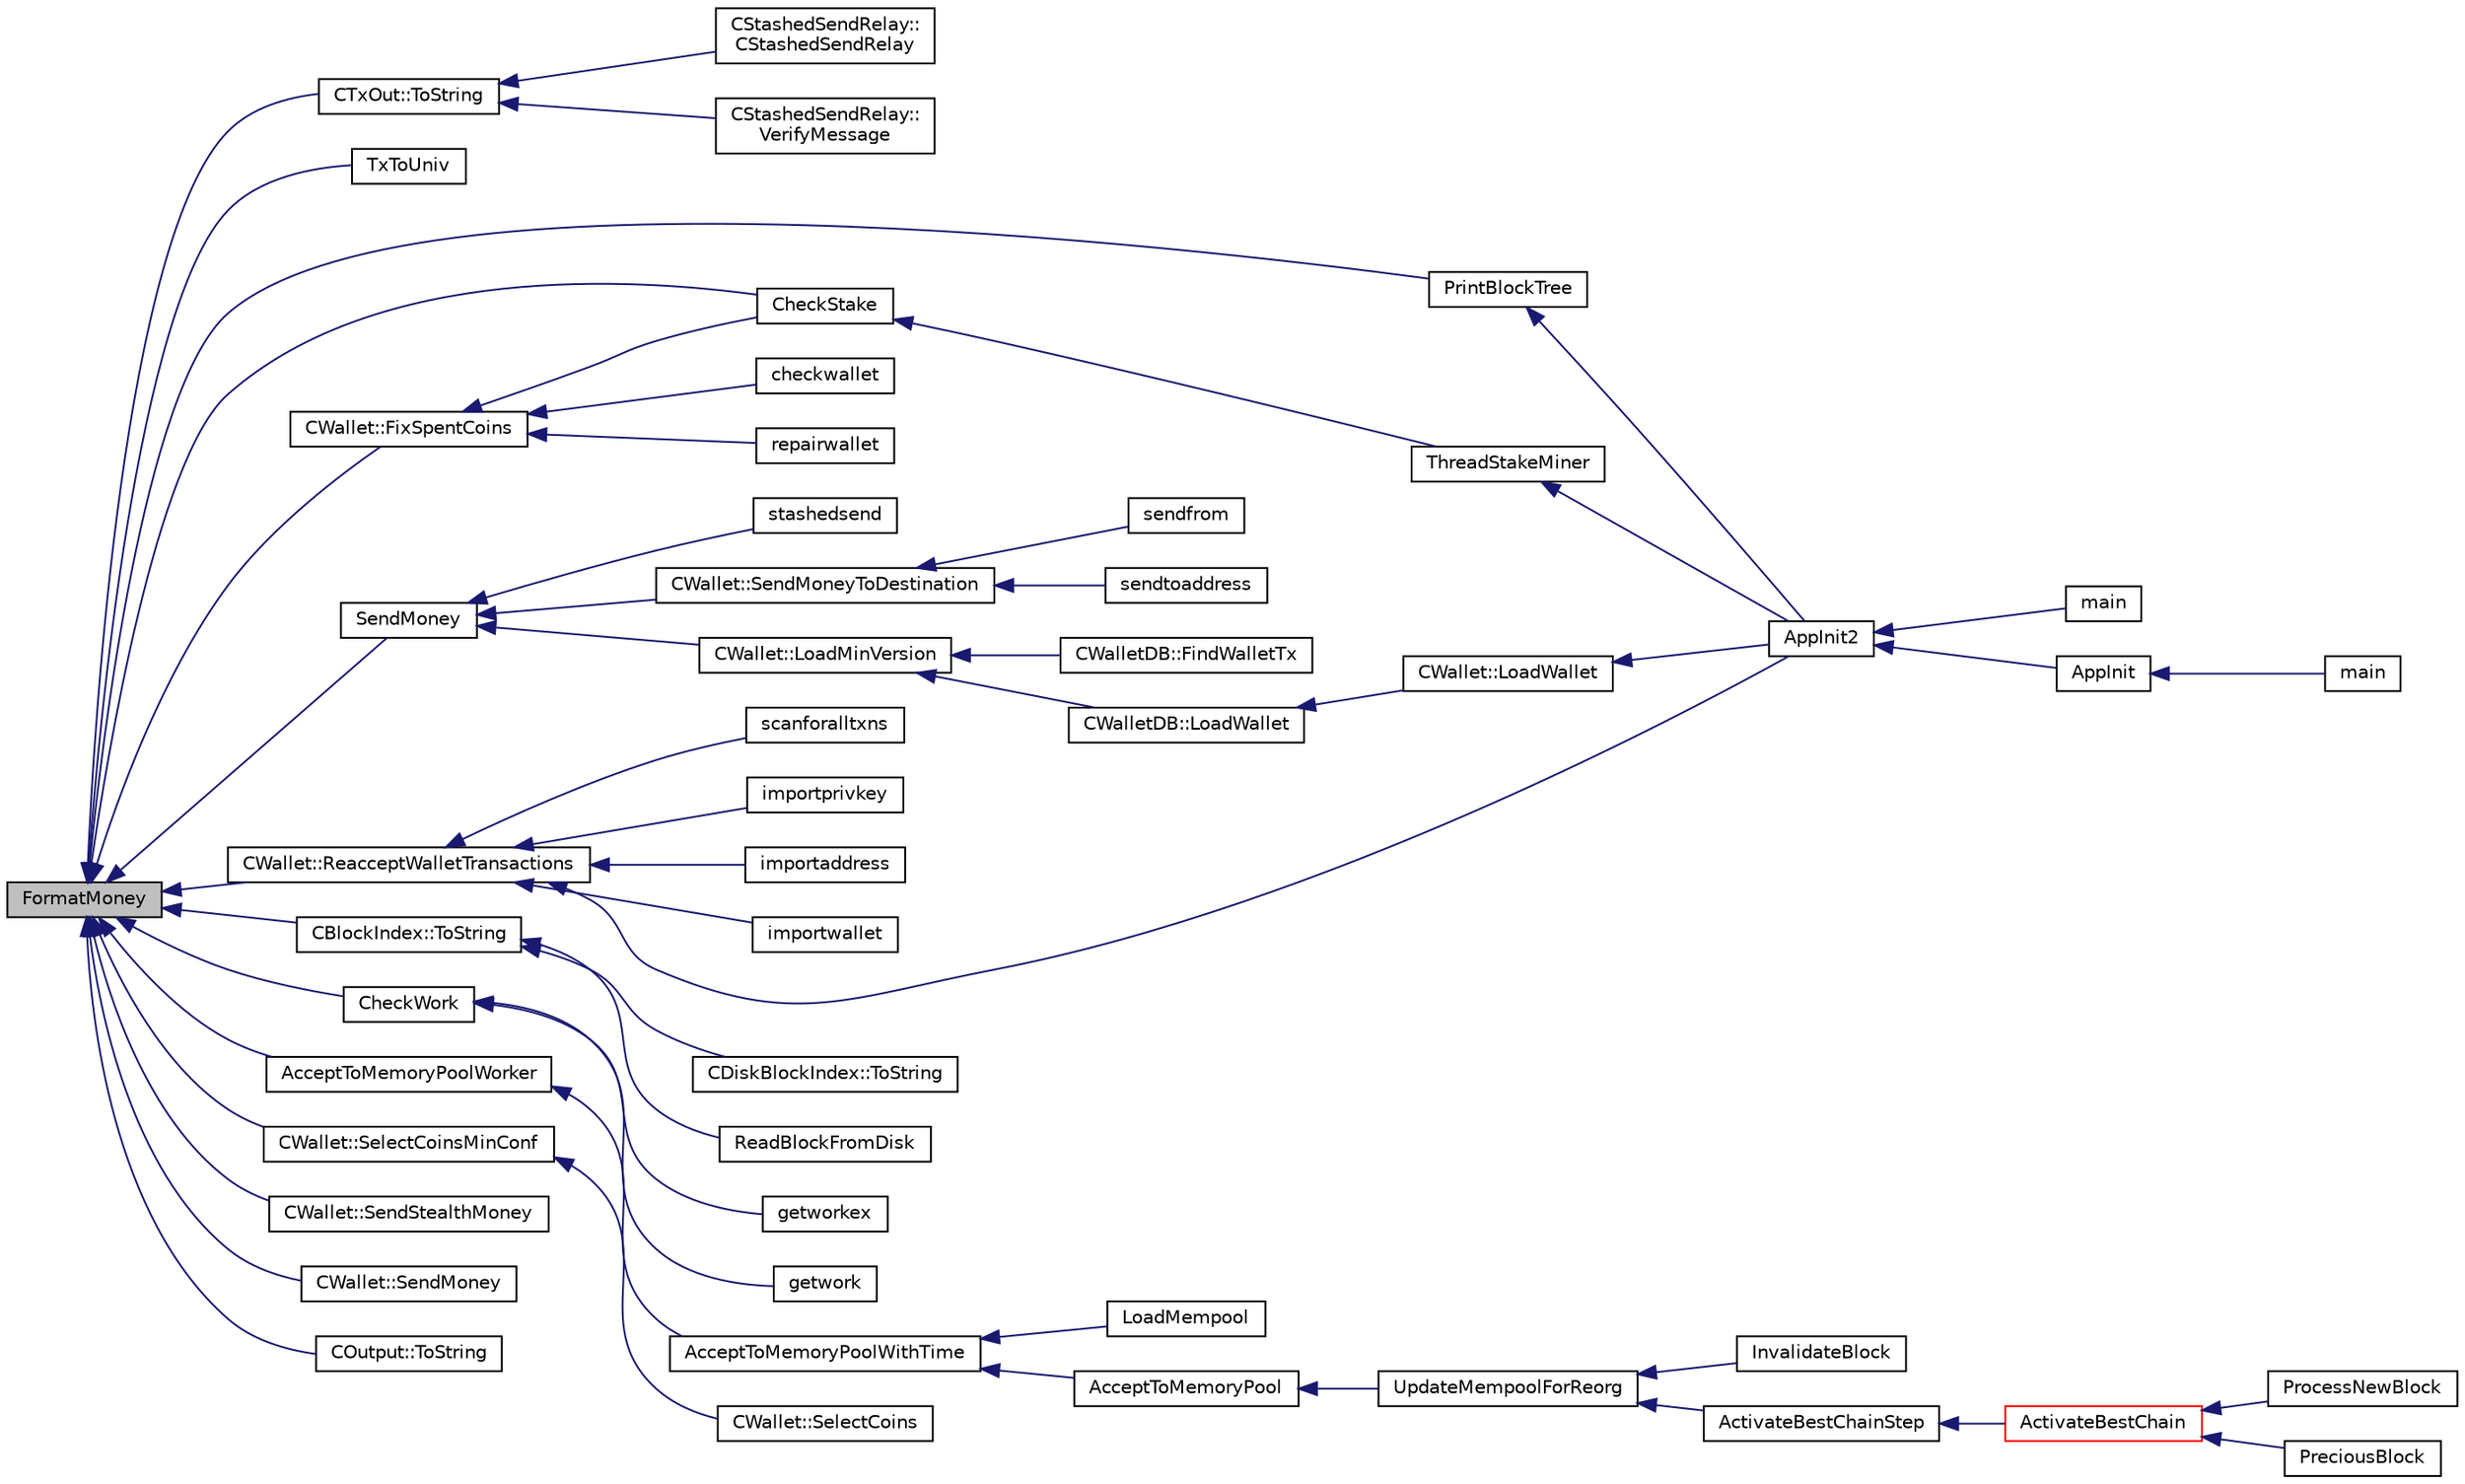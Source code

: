 digraph "FormatMoney"
{
  edge [fontname="Helvetica",fontsize="10",labelfontname="Helvetica",labelfontsize="10"];
  node [fontname="Helvetica",fontsize="10",shape=record];
  rankdir="LR";
  Node1168 [label="FormatMoney",height=0.2,width=0.4,color="black", fillcolor="grey75", style="filled", fontcolor="black"];
  Node1168 -> Node1169 [dir="back",color="midnightblue",fontsize="10",style="solid",fontname="Helvetica"];
  Node1169 [label="CTxOut::ToString",height=0.2,width=0.4,color="black", fillcolor="white", style="filled",URL="$d2/db7/class_c_tx_out.html#affdc44390970a14812fe9179768495ef"];
  Node1169 -> Node1170 [dir="back",color="midnightblue",fontsize="10",style="solid",fontname="Helvetica"];
  Node1170 [label="CStashedSendRelay::\lCStashedSendRelay",height=0.2,width=0.4,color="black", fillcolor="white", style="filled",URL="$d2/d25/class_c_stashed_send_relay.html#ac4f08ff3af1c8730a259abe6dc0972f5"];
  Node1169 -> Node1171 [dir="back",color="midnightblue",fontsize="10",style="solid",fontname="Helvetica"];
  Node1171 [label="CStashedSendRelay::\lVerifyMessage",height=0.2,width=0.4,color="black", fillcolor="white", style="filled",URL="$d2/d25/class_c_stashed_send_relay.html#afbd1e6eeec3e89109d9fcb0d899da517"];
  Node1168 -> Node1172 [dir="back",color="midnightblue",fontsize="10",style="solid",fontname="Helvetica"];
  Node1172 [label="TxToUniv",height=0.2,width=0.4,color="black", fillcolor="white", style="filled",URL="$d5/d2e/core__write_8cpp.html#aeb901ca565e3df0e3bc0c9863ad8f53a"];
  Node1168 -> Node1173 [dir="back",color="midnightblue",fontsize="10",style="solid",fontname="Helvetica"];
  Node1173 [label="PrintBlockTree",height=0.2,width=0.4,color="black", fillcolor="white", style="filled",URL="$d4/dbf/main_8h.html#aac88c75e65aa0dee60e4332dbcc16120"];
  Node1173 -> Node1174 [dir="back",color="midnightblue",fontsize="10",style="solid",fontname="Helvetica"];
  Node1174 [label="AppInit2",height=0.2,width=0.4,color="black", fillcolor="white", style="filled",URL="$d8/dc0/init_8h.html#a1a4c1bfbf6ba1db77e988b89b9cadfd3",tooltip="Initialize ion. "];
  Node1174 -> Node1175 [dir="back",color="midnightblue",fontsize="10",style="solid",fontname="Helvetica"];
  Node1175 [label="AppInit",height=0.2,width=0.4,color="black", fillcolor="white", style="filled",URL="$d4/d35/iond_8cpp.html#ac59316b767e6984e1285f0531275286b"];
  Node1175 -> Node1176 [dir="back",color="midnightblue",fontsize="10",style="solid",fontname="Helvetica"];
  Node1176 [label="main",height=0.2,width=0.4,color="black", fillcolor="white", style="filled",URL="$d4/d35/iond_8cpp.html#a0ddf1224851353fc92bfbff6f499fa97"];
  Node1174 -> Node1177 [dir="back",color="midnightblue",fontsize="10",style="solid",fontname="Helvetica"];
  Node1177 [label="main",height=0.2,width=0.4,color="black", fillcolor="white", style="filled",URL="$d5/d2d/ion_8cpp.html#a0ddf1224851353fc92bfbff6f499fa97"];
  Node1168 -> Node1178 [dir="back",color="midnightblue",fontsize="10",style="solid",fontname="Helvetica"];
  Node1178 [label="CBlockIndex::ToString",height=0.2,width=0.4,color="black", fillcolor="white", style="filled",URL="$d3/dbd/class_c_block_index.html#a18258e956a4bc77dcccdb0db8f91effe"];
  Node1178 -> Node1179 [dir="back",color="midnightblue",fontsize="10",style="solid",fontname="Helvetica"];
  Node1179 [label="CDiskBlockIndex::ToString",height=0.2,width=0.4,color="black", fillcolor="white", style="filled",URL="$d1/db1/class_c_disk_block_index.html#a347eafa0667f8641f73062b48c217d61"];
  Node1178 -> Node1180 [dir="back",color="midnightblue",fontsize="10",style="solid",fontname="Helvetica"];
  Node1180 [label="ReadBlockFromDisk",height=0.2,width=0.4,color="black", fillcolor="white", style="filled",URL="$db/d38/validation_8h.html#aee79e45a0b167f9b312f83a23880cfbc"];
  Node1168 -> Node1181 [dir="back",color="midnightblue",fontsize="10",style="solid",fontname="Helvetica"];
  Node1181 [label="CheckWork",height=0.2,width=0.4,color="black", fillcolor="white", style="filled",URL="$de/d13/miner_8h.html#aadd8a05aa6d8fae1c0f4daa5e971a12a",tooltip="Check mined proof-of-work block. "];
  Node1181 -> Node1182 [dir="back",color="midnightblue",fontsize="10",style="solid",fontname="Helvetica"];
  Node1182 [label="getworkex",height=0.2,width=0.4,color="black", fillcolor="white", style="filled",URL="$d4/ddd/rpcmining_8cpp.html#aa40f86dc468a3f2ef4a3bba99e20a069"];
  Node1181 -> Node1183 [dir="back",color="midnightblue",fontsize="10",style="solid",fontname="Helvetica"];
  Node1183 [label="getwork",height=0.2,width=0.4,color="black", fillcolor="white", style="filled",URL="$d4/ddd/rpcmining_8cpp.html#a356be62c93d38267a7da9e1cb644d547"];
  Node1168 -> Node1184 [dir="back",color="midnightblue",fontsize="10",style="solid",fontname="Helvetica"];
  Node1184 [label="CheckStake",height=0.2,width=0.4,color="black", fillcolor="white", style="filled",URL="$de/d13/miner_8h.html#a68be4bcfa03b86095641eac5ca996fed",tooltip="Check mined proof-of-stake block. "];
  Node1184 -> Node1185 [dir="back",color="midnightblue",fontsize="10",style="solid",fontname="Helvetica"];
  Node1185 [label="ThreadStakeMiner",height=0.2,width=0.4,color="black", fillcolor="white", style="filled",URL="$d6/de3/miner_8cpp.html#a31faece5ef0e403969b3d3debd79b352"];
  Node1185 -> Node1174 [dir="back",color="midnightblue",fontsize="10",style="solid",fontname="Helvetica"];
  Node1168 -> Node1186 [dir="back",color="midnightblue",fontsize="10",style="solid",fontname="Helvetica"];
  Node1186 [label="SendMoney",height=0.2,width=0.4,color="black", fillcolor="white", style="filled",URL="$d5/d6b/rpcstashedsend_8cpp.html#a49669702f73a24c1d1dc5a08d7c0785f"];
  Node1186 -> Node1187 [dir="back",color="midnightblue",fontsize="10",style="solid",fontname="Helvetica"];
  Node1187 [label="stashedsend",height=0.2,width=0.4,color="black", fillcolor="white", style="filled",URL="$d5/d6b/rpcstashedsend_8cpp.html#a5a7cb1ad55aeaa8bcbb5172e9153a75a"];
  Node1186 -> Node1188 [dir="back",color="midnightblue",fontsize="10",style="solid",fontname="Helvetica"];
  Node1188 [label="CWallet::SendMoneyToDestination",height=0.2,width=0.4,color="black", fillcolor="white", style="filled",URL="$d2/de5/class_c_wallet.html#aad5d55fc472f6b9ccbec5af0a7246d60"];
  Node1188 -> Node1189 [dir="back",color="midnightblue",fontsize="10",style="solid",fontname="Helvetica"];
  Node1189 [label="sendtoaddress",height=0.2,width=0.4,color="black", fillcolor="white", style="filled",URL="$df/d1d/rpcwallet_8cpp.html#a134064858f9cfa4775a6ae34cac2b133"];
  Node1188 -> Node1190 [dir="back",color="midnightblue",fontsize="10",style="solid",fontname="Helvetica"];
  Node1190 [label="sendfrom",height=0.2,width=0.4,color="black", fillcolor="white", style="filled",URL="$df/d1d/rpcwallet_8cpp.html#a845eaefd9ec7752b1145c183205524d0"];
  Node1186 -> Node1191 [dir="back",color="midnightblue",fontsize="10",style="solid",fontname="Helvetica"];
  Node1191 [label="CWallet::LoadMinVersion",height=0.2,width=0.4,color="black", fillcolor="white", style="filled",URL="$d2/de5/class_c_wallet.html#a88317da8dab80135b8db73e945e15b60"];
  Node1191 -> Node1192 [dir="back",color="midnightblue",fontsize="10",style="solid",fontname="Helvetica"];
  Node1192 [label="CWalletDB::LoadWallet",height=0.2,width=0.4,color="black", fillcolor="white", style="filled",URL="$d4/d90/class_c_wallet_d_b.html#a14f26e53502d1a60dd2b034f830acf03"];
  Node1192 -> Node1193 [dir="back",color="midnightblue",fontsize="10",style="solid",fontname="Helvetica"];
  Node1193 [label="CWallet::LoadWallet",height=0.2,width=0.4,color="black", fillcolor="white", style="filled",URL="$d2/de5/class_c_wallet.html#a5d7b244b8ed0cbe24233ee0b6ca3cae0"];
  Node1193 -> Node1174 [dir="back",color="midnightblue",fontsize="10",style="solid",fontname="Helvetica"];
  Node1191 -> Node1194 [dir="back",color="midnightblue",fontsize="10",style="solid",fontname="Helvetica"];
  Node1194 [label="CWalletDB::FindWalletTx",height=0.2,width=0.4,color="black", fillcolor="white", style="filled",URL="$d4/d90/class_c_wallet_d_b.html#abaf9ab57bf283b3d929383b0b99940bd"];
  Node1168 -> Node1195 [dir="back",color="midnightblue",fontsize="10",style="solid",fontname="Helvetica"];
  Node1195 [label="AcceptToMemoryPoolWorker",height=0.2,width=0.4,color="black", fillcolor="white", style="filled",URL="$dd/d7d/validation_8cpp.html#a274b0623037c72315662a07ecf760176"];
  Node1195 -> Node1196 [dir="back",color="midnightblue",fontsize="10",style="solid",fontname="Helvetica"];
  Node1196 [label="AcceptToMemoryPoolWithTime",height=0.2,width=0.4,color="black", fillcolor="white", style="filled",URL="$dd/d7d/validation_8cpp.html#a7e5d2eb678cdda338b2dc803a2d4999f",tooltip="(try to) add transaction to memory pool with a specified acceptance time "];
  Node1196 -> Node1197 [dir="back",color="midnightblue",fontsize="10",style="solid",fontname="Helvetica"];
  Node1197 [label="AcceptToMemoryPool",height=0.2,width=0.4,color="black", fillcolor="white", style="filled",URL="$db/d38/validation_8h.html#a25cdf856fb2107e0e96fd6bf4c0619cb",tooltip="(try to) add transaction to memory pool plTxnReplaced will be appended to with all transactions repla..."];
  Node1197 -> Node1198 [dir="back",color="midnightblue",fontsize="10",style="solid",fontname="Helvetica"];
  Node1198 [label="UpdateMempoolForReorg",height=0.2,width=0.4,color="black", fillcolor="white", style="filled",URL="$dd/d7d/validation_8cpp.html#aaa1204b724d7b62f09ef22df4c6a592d"];
  Node1198 -> Node1199 [dir="back",color="midnightblue",fontsize="10",style="solid",fontname="Helvetica"];
  Node1199 [label="ActivateBestChainStep",height=0.2,width=0.4,color="black", fillcolor="white", style="filled",URL="$dd/d7d/validation_8cpp.html#a4e2b817360d39dc766271f51fc146c96",tooltip="Try to make some progress towards making pindexMostWork the active block. "];
  Node1199 -> Node1200 [dir="back",color="midnightblue",fontsize="10",style="solid",fontname="Helvetica"];
  Node1200 [label="ActivateBestChain",height=0.2,width=0.4,color="red", fillcolor="white", style="filled",URL="$db/d38/validation_8h.html#a81d9ced51eb72d4df66abddb00318b64",tooltip="Find the best known block, and make it the tip of the block chain. "];
  Node1200 -> Node1201 [dir="back",color="midnightblue",fontsize="10",style="solid",fontname="Helvetica"];
  Node1201 [label="PreciousBlock",height=0.2,width=0.4,color="black", fillcolor="white", style="filled",URL="$db/d38/validation_8h.html#a04e493dc156338a1b2f457f7a7feaaa9",tooltip="Mark a block as precious and reorganize. "];
  Node1200 -> Node1202 [dir="back",color="midnightblue",fontsize="10",style="solid",fontname="Helvetica"];
  Node1202 [label="ProcessNewBlock",height=0.2,width=0.4,color="black", fillcolor="white", style="filled",URL="$db/d38/validation_8h.html#a290fce59049c0951b8eb73f0129bf6f0",tooltip="Process an incoming block. "];
  Node1198 -> Node1204 [dir="back",color="midnightblue",fontsize="10",style="solid",fontname="Helvetica"];
  Node1204 [label="InvalidateBlock",height=0.2,width=0.4,color="black", fillcolor="white", style="filled",URL="$db/d38/validation_8h.html#adf70cddb5b3b3218a7f22da08dc4a456",tooltip="Mark a block as invalid. "];
  Node1196 -> Node1205 [dir="back",color="midnightblue",fontsize="10",style="solid",fontname="Helvetica"];
  Node1205 [label="LoadMempool",height=0.2,width=0.4,color="black", fillcolor="white", style="filled",URL="$db/d38/validation_8h.html#adea951730b49ef41e5390df5be8d3f1b",tooltip="Load the mempool from disk. "];
  Node1168 -> Node1206 [dir="back",color="midnightblue",fontsize="10",style="solid",fontname="Helvetica"];
  Node1206 [label="CWallet::ReacceptWalletTransactions",height=0.2,width=0.4,color="black", fillcolor="white", style="filled",URL="$d2/de5/class_c_wallet.html#a796c23450c8482e10e0c75ae5c1fa8ed"];
  Node1206 -> Node1174 [dir="back",color="midnightblue",fontsize="10",style="solid",fontname="Helvetica"];
  Node1206 -> Node1207 [dir="back",color="midnightblue",fontsize="10",style="solid",fontname="Helvetica"];
  Node1207 [label="importprivkey",height=0.2,width=0.4,color="black", fillcolor="white", style="filled",URL="$dc/dbf/rpcdump_8cpp.html#a3a6fdb974fce01220a895393d444e981"];
  Node1206 -> Node1208 [dir="back",color="midnightblue",fontsize="10",style="solid",fontname="Helvetica"];
  Node1208 [label="importaddress",height=0.2,width=0.4,color="black", fillcolor="white", style="filled",URL="$dc/dbf/rpcdump_8cpp.html#a457bc572859c8265c72a0afd1a6db56c"];
  Node1206 -> Node1209 [dir="back",color="midnightblue",fontsize="10",style="solid",fontname="Helvetica"];
  Node1209 [label="importwallet",height=0.2,width=0.4,color="black", fillcolor="white", style="filled",URL="$dc/dbf/rpcdump_8cpp.html#a2566d5c9dd1938b74e70398cdb3ac5c1"];
  Node1206 -> Node1210 [dir="back",color="midnightblue",fontsize="10",style="solid",fontname="Helvetica"];
  Node1210 [label="scanforalltxns",height=0.2,width=0.4,color="black", fillcolor="white", style="filled",URL="$df/d1d/rpcwallet_8cpp.html#a798669ad37caa71ddd18f73bc5aa5841"];
  Node1168 -> Node1211 [dir="back",color="midnightblue",fontsize="10",style="solid",fontname="Helvetica"];
  Node1211 [label="CWallet::SelectCoinsMinConf",height=0.2,width=0.4,color="black", fillcolor="white", style="filled",URL="$d2/de5/class_c_wallet.html#a2c3d3a459f0482b7e7de693e743712eb"];
  Node1211 -> Node1212 [dir="back",color="midnightblue",fontsize="10",style="solid",fontname="Helvetica"];
  Node1212 [label="CWallet::SelectCoins",height=0.2,width=0.4,color="black", fillcolor="white", style="filled",URL="$d2/de5/class_c_wallet.html#ab768cfe20bf11e14415ef2b1452bf4c4"];
  Node1168 -> Node1213 [dir="back",color="midnightblue",fontsize="10",style="solid",fontname="Helvetica"];
  Node1213 [label="CWallet::SendStealthMoney",height=0.2,width=0.4,color="black", fillcolor="white", style="filled",URL="$d2/de5/class_c_wallet.html#a509492fe45395af29a4a16045686c239"];
  Node1168 -> Node1214 [dir="back",color="midnightblue",fontsize="10",style="solid",fontname="Helvetica"];
  Node1214 [label="CWallet::SendMoney",height=0.2,width=0.4,color="black", fillcolor="white", style="filled",URL="$d2/de5/class_c_wallet.html#a356d16f6df1f109674adf1d1dc577f2e"];
  Node1168 -> Node1215 [dir="back",color="midnightblue",fontsize="10",style="solid",fontname="Helvetica"];
  Node1215 [label="CWallet::FixSpentCoins",height=0.2,width=0.4,color="black", fillcolor="white", style="filled",URL="$d2/de5/class_c_wallet.html#a241637cb0e658b5980037e1490d31b11"];
  Node1215 -> Node1184 [dir="back",color="midnightblue",fontsize="10",style="solid",fontname="Helvetica"];
  Node1215 -> Node1216 [dir="back",color="midnightblue",fontsize="10",style="solid",fontname="Helvetica"];
  Node1216 [label="checkwallet",height=0.2,width=0.4,color="black", fillcolor="white", style="filled",URL="$df/d1d/rpcwallet_8cpp.html#ac95c27d6c75d33b4b348e5a1dc3e8373"];
  Node1215 -> Node1217 [dir="back",color="midnightblue",fontsize="10",style="solid",fontname="Helvetica"];
  Node1217 [label="repairwallet",height=0.2,width=0.4,color="black", fillcolor="white", style="filled",URL="$df/d1d/rpcwallet_8cpp.html#a108a0edf8845aea1cb901523c05bb9ea"];
  Node1168 -> Node1218 [dir="back",color="midnightblue",fontsize="10",style="solid",fontname="Helvetica"];
  Node1218 [label="COutput::ToString",height=0.2,width=0.4,color="black", fillcolor="white", style="filled",URL="$d7/d07/class_c_output.html#ad80664c1a4a4cc36e8bd52077b1bd4db"];
}
